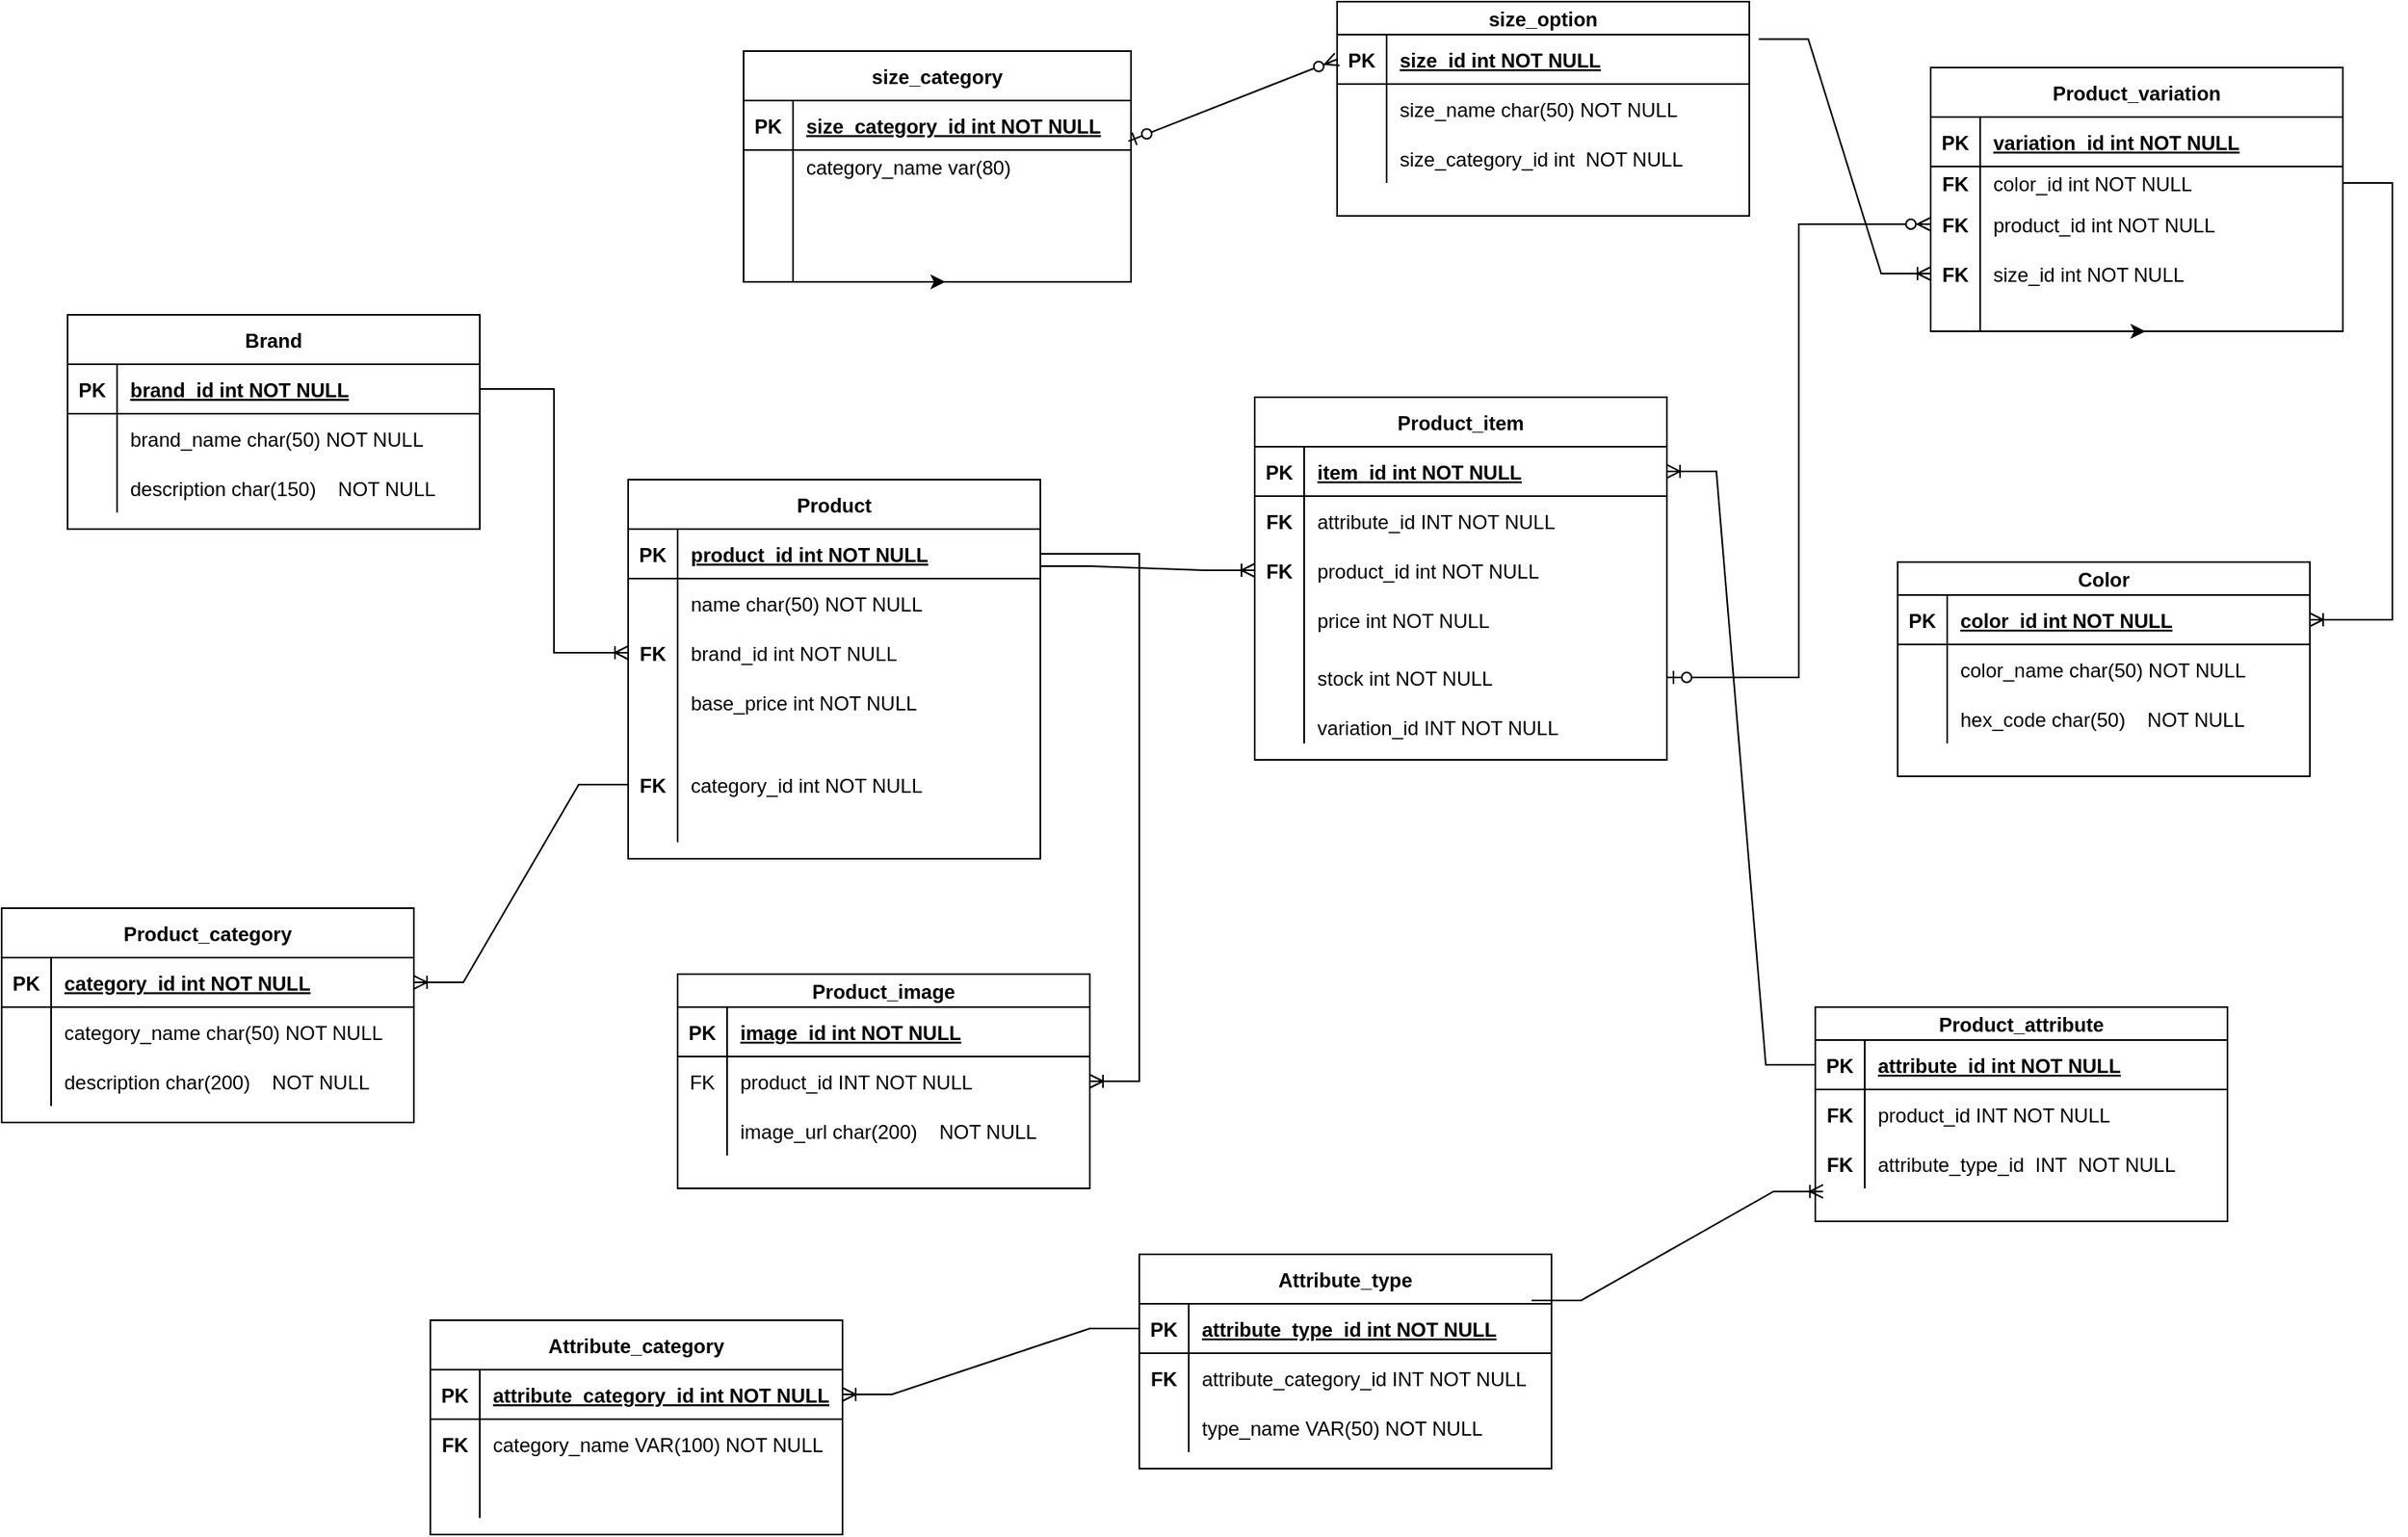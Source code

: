 <mxfile version="26.2.14">
  <diagram id="R2lEEEUBdFMjLlhIrx00" name="Page-1">
    <mxGraphModel dx="2034" dy="2046" grid="1" gridSize="10" guides="1" tooltips="1" connect="1" arrows="1" fold="1" page="1" pageScale="1" pageWidth="850" pageHeight="1100" math="0" shadow="0" extFonts="Permanent Marker^https://fonts.googleapis.com/css?family=Permanent+Marker">
      <root>
        <mxCell id="0" />
        <mxCell id="1" parent="0" />
        <mxCell id="C-vyLk0tnHw3VtMMgP7b-23" value="Brand" style="shape=table;startSize=30;container=1;collapsible=1;childLayout=tableLayout;fixedRows=1;rowLines=0;fontStyle=1;align=center;resizeLast=1;" parent="1" vertex="1">
          <mxGeometry x="240" y="-240" width="250" height="130" as="geometry" />
        </mxCell>
        <mxCell id="C-vyLk0tnHw3VtMMgP7b-24" value="" style="shape=partialRectangle;collapsible=0;dropTarget=0;pointerEvents=0;fillColor=none;points=[[0,0.5],[1,0.5]];portConstraint=eastwest;top=0;left=0;right=0;bottom=1;" parent="C-vyLk0tnHw3VtMMgP7b-23" vertex="1">
          <mxGeometry y="30" width="250" height="30" as="geometry" />
        </mxCell>
        <mxCell id="C-vyLk0tnHw3VtMMgP7b-25" value="PK" style="shape=partialRectangle;overflow=hidden;connectable=0;fillColor=none;top=0;left=0;bottom=0;right=0;fontStyle=1;" parent="C-vyLk0tnHw3VtMMgP7b-24" vertex="1">
          <mxGeometry width="30" height="30" as="geometry">
            <mxRectangle width="30" height="30" as="alternateBounds" />
          </mxGeometry>
        </mxCell>
        <mxCell id="C-vyLk0tnHw3VtMMgP7b-26" value="brand_id int NOT NULL " style="shape=partialRectangle;overflow=hidden;connectable=0;fillColor=none;top=0;left=0;bottom=0;right=0;align=left;spacingLeft=6;fontStyle=5;" parent="C-vyLk0tnHw3VtMMgP7b-24" vertex="1">
          <mxGeometry x="30" width="220" height="30" as="geometry">
            <mxRectangle width="220" height="30" as="alternateBounds" />
          </mxGeometry>
        </mxCell>
        <mxCell id="C-vyLk0tnHw3VtMMgP7b-27" value="" style="shape=partialRectangle;collapsible=0;dropTarget=0;pointerEvents=0;fillColor=none;points=[[0,0.5],[1,0.5]];portConstraint=eastwest;top=0;left=0;right=0;bottom=0;" parent="C-vyLk0tnHw3VtMMgP7b-23" vertex="1">
          <mxGeometry y="60" width="250" height="30" as="geometry" />
        </mxCell>
        <mxCell id="C-vyLk0tnHw3VtMMgP7b-28" value="" style="shape=partialRectangle;overflow=hidden;connectable=0;fillColor=none;top=0;left=0;bottom=0;right=0;" parent="C-vyLk0tnHw3VtMMgP7b-27" vertex="1">
          <mxGeometry width="30" height="30" as="geometry">
            <mxRectangle width="30" height="30" as="alternateBounds" />
          </mxGeometry>
        </mxCell>
        <mxCell id="C-vyLk0tnHw3VtMMgP7b-29" value="brand_name char(50) NOT NULL" style="shape=partialRectangle;overflow=hidden;connectable=0;fillColor=none;top=0;left=0;bottom=0;right=0;align=left;spacingLeft=6;" parent="C-vyLk0tnHw3VtMMgP7b-27" vertex="1">
          <mxGeometry x="30" width="220" height="30" as="geometry">
            <mxRectangle width="220" height="30" as="alternateBounds" />
          </mxGeometry>
        </mxCell>
        <mxCell id="0aQ4hwEnanKFPCgCxoeN-2" value="" style="shape=partialRectangle;collapsible=0;dropTarget=0;pointerEvents=0;fillColor=none;points=[[0,0.5],[1,0.5]];portConstraint=eastwest;top=0;left=0;right=0;bottom=0;" parent="C-vyLk0tnHw3VtMMgP7b-23" vertex="1">
          <mxGeometry y="90" width="250" height="30" as="geometry" />
        </mxCell>
        <mxCell id="0aQ4hwEnanKFPCgCxoeN-3" value="" style="shape=partialRectangle;overflow=hidden;connectable=0;fillColor=none;top=0;left=0;bottom=0;right=0;" parent="0aQ4hwEnanKFPCgCxoeN-2" vertex="1">
          <mxGeometry width="30" height="30" as="geometry">
            <mxRectangle width="30" height="30" as="alternateBounds" />
          </mxGeometry>
        </mxCell>
        <mxCell id="0aQ4hwEnanKFPCgCxoeN-4" value="description char(150)    NOT NULL" style="shape=partialRectangle;overflow=hidden;connectable=0;fillColor=none;top=0;left=0;bottom=0;right=0;align=left;spacingLeft=6;" parent="0aQ4hwEnanKFPCgCxoeN-2" vertex="1">
          <mxGeometry x="30" width="220" height="30" as="geometry">
            <mxRectangle width="220" height="30" as="alternateBounds" />
          </mxGeometry>
        </mxCell>
        <mxCell id="0aQ4hwEnanKFPCgCxoeN-5" value="Product_image" style="shape=table;startSize=20;container=1;collapsible=1;childLayout=tableLayout;fixedRows=1;rowLines=0;fontStyle=1;align=center;resizeLast=1;" parent="1" vertex="1">
          <mxGeometry x="610" y="160" width="250" height="130" as="geometry" />
        </mxCell>
        <mxCell id="0aQ4hwEnanKFPCgCxoeN-6" value="" style="shape=partialRectangle;collapsible=0;dropTarget=0;pointerEvents=0;fillColor=none;points=[[0,0.5],[1,0.5]];portConstraint=eastwest;top=0;left=0;right=0;bottom=1;" parent="0aQ4hwEnanKFPCgCxoeN-5" vertex="1">
          <mxGeometry y="20" width="250" height="30" as="geometry" />
        </mxCell>
        <mxCell id="0aQ4hwEnanKFPCgCxoeN-7" value="PK" style="shape=partialRectangle;overflow=hidden;connectable=0;fillColor=none;top=0;left=0;bottom=0;right=0;fontStyle=1;" parent="0aQ4hwEnanKFPCgCxoeN-6" vertex="1">
          <mxGeometry width="30" height="30" as="geometry">
            <mxRectangle width="30" height="30" as="alternateBounds" />
          </mxGeometry>
        </mxCell>
        <mxCell id="0aQ4hwEnanKFPCgCxoeN-8" value="image_id int NOT NULL " style="shape=partialRectangle;overflow=hidden;connectable=0;fillColor=none;top=0;left=0;bottom=0;right=0;align=left;spacingLeft=6;fontStyle=5;" parent="0aQ4hwEnanKFPCgCxoeN-6" vertex="1">
          <mxGeometry x="30" width="220" height="30" as="geometry">
            <mxRectangle width="220" height="30" as="alternateBounds" />
          </mxGeometry>
        </mxCell>
        <mxCell id="0aQ4hwEnanKFPCgCxoeN-9" value="" style="shape=partialRectangle;collapsible=0;dropTarget=0;pointerEvents=0;fillColor=none;points=[[0,0.5],[1,0.5]];portConstraint=eastwest;top=0;left=0;right=0;bottom=0;" parent="0aQ4hwEnanKFPCgCxoeN-5" vertex="1">
          <mxGeometry y="50" width="250" height="30" as="geometry" />
        </mxCell>
        <mxCell id="0aQ4hwEnanKFPCgCxoeN-10" value="FK" style="shape=partialRectangle;overflow=hidden;connectable=0;fillColor=none;top=0;left=0;bottom=0;right=0;" parent="0aQ4hwEnanKFPCgCxoeN-9" vertex="1">
          <mxGeometry width="30" height="30" as="geometry">
            <mxRectangle width="30" height="30" as="alternateBounds" />
          </mxGeometry>
        </mxCell>
        <mxCell id="0aQ4hwEnanKFPCgCxoeN-11" value="product_id INT NOT NULL" style="shape=partialRectangle;overflow=hidden;connectable=0;fillColor=none;top=0;left=0;bottom=0;right=0;align=left;spacingLeft=6;" parent="0aQ4hwEnanKFPCgCxoeN-9" vertex="1">
          <mxGeometry x="30" width="220" height="30" as="geometry">
            <mxRectangle width="220" height="30" as="alternateBounds" />
          </mxGeometry>
        </mxCell>
        <mxCell id="0aQ4hwEnanKFPCgCxoeN-12" value="" style="shape=partialRectangle;collapsible=0;dropTarget=0;pointerEvents=0;fillColor=none;points=[[0,0.5],[1,0.5]];portConstraint=eastwest;top=0;left=0;right=0;bottom=0;" parent="0aQ4hwEnanKFPCgCxoeN-5" vertex="1">
          <mxGeometry y="80" width="250" height="30" as="geometry" />
        </mxCell>
        <mxCell id="0aQ4hwEnanKFPCgCxoeN-13" value="" style="shape=partialRectangle;overflow=hidden;connectable=0;fillColor=none;top=0;left=0;bottom=0;right=0;" parent="0aQ4hwEnanKFPCgCxoeN-12" vertex="1">
          <mxGeometry width="30" height="30" as="geometry">
            <mxRectangle width="30" height="30" as="alternateBounds" />
          </mxGeometry>
        </mxCell>
        <mxCell id="0aQ4hwEnanKFPCgCxoeN-14" value="image_url char(200)    NOT NULL" style="shape=partialRectangle;overflow=hidden;connectable=0;fillColor=none;top=0;left=0;bottom=0;right=0;align=left;spacingLeft=6;" parent="0aQ4hwEnanKFPCgCxoeN-12" vertex="1">
          <mxGeometry x="30" width="220" height="30" as="geometry">
            <mxRectangle width="220" height="30" as="alternateBounds" />
          </mxGeometry>
        </mxCell>
        <mxCell id="0aQ4hwEnanKFPCgCxoeN-15" value="Color" style="shape=table;startSize=20;container=1;collapsible=1;childLayout=tableLayout;fixedRows=1;rowLines=0;fontStyle=1;align=center;resizeLast=1;" parent="1" vertex="1">
          <mxGeometry x="1350" y="-90" width="250" height="130" as="geometry" />
        </mxCell>
        <mxCell id="0aQ4hwEnanKFPCgCxoeN-16" value="" style="shape=partialRectangle;collapsible=0;dropTarget=0;pointerEvents=0;fillColor=none;points=[[0,0.5],[1,0.5]];portConstraint=eastwest;top=0;left=0;right=0;bottom=1;" parent="0aQ4hwEnanKFPCgCxoeN-15" vertex="1">
          <mxGeometry y="20" width="250" height="30" as="geometry" />
        </mxCell>
        <mxCell id="0aQ4hwEnanKFPCgCxoeN-17" value="PK" style="shape=partialRectangle;overflow=hidden;connectable=0;fillColor=none;top=0;left=0;bottom=0;right=0;fontStyle=1;" parent="0aQ4hwEnanKFPCgCxoeN-16" vertex="1">
          <mxGeometry width="30" height="30" as="geometry">
            <mxRectangle width="30" height="30" as="alternateBounds" />
          </mxGeometry>
        </mxCell>
        <mxCell id="0aQ4hwEnanKFPCgCxoeN-18" value="color_id int NOT NULL " style="shape=partialRectangle;overflow=hidden;connectable=0;fillColor=none;top=0;left=0;bottom=0;right=0;align=left;spacingLeft=6;fontStyle=5;" parent="0aQ4hwEnanKFPCgCxoeN-16" vertex="1">
          <mxGeometry x="30" width="220" height="30" as="geometry">
            <mxRectangle width="220" height="30" as="alternateBounds" />
          </mxGeometry>
        </mxCell>
        <mxCell id="0aQ4hwEnanKFPCgCxoeN-19" value="" style="shape=partialRectangle;collapsible=0;dropTarget=0;pointerEvents=0;fillColor=none;points=[[0,0.5],[1,0.5]];portConstraint=eastwest;top=0;left=0;right=0;bottom=0;" parent="0aQ4hwEnanKFPCgCxoeN-15" vertex="1">
          <mxGeometry y="50" width="250" height="30" as="geometry" />
        </mxCell>
        <mxCell id="0aQ4hwEnanKFPCgCxoeN-20" value="" style="shape=partialRectangle;overflow=hidden;connectable=0;fillColor=none;top=0;left=0;bottom=0;right=0;" parent="0aQ4hwEnanKFPCgCxoeN-19" vertex="1">
          <mxGeometry width="30" height="30" as="geometry">
            <mxRectangle width="30" height="30" as="alternateBounds" />
          </mxGeometry>
        </mxCell>
        <mxCell id="0aQ4hwEnanKFPCgCxoeN-21" value="color_name char(50) NOT NULL" style="shape=partialRectangle;overflow=hidden;connectable=0;fillColor=none;top=0;left=0;bottom=0;right=0;align=left;spacingLeft=6;" parent="0aQ4hwEnanKFPCgCxoeN-19" vertex="1">
          <mxGeometry x="30" width="220" height="30" as="geometry">
            <mxRectangle width="220" height="30" as="alternateBounds" />
          </mxGeometry>
        </mxCell>
        <mxCell id="0aQ4hwEnanKFPCgCxoeN-22" value="" style="shape=partialRectangle;collapsible=0;dropTarget=0;pointerEvents=0;fillColor=none;points=[[0,0.5],[1,0.5]];portConstraint=eastwest;top=0;left=0;right=0;bottom=0;" parent="0aQ4hwEnanKFPCgCxoeN-15" vertex="1">
          <mxGeometry y="80" width="250" height="30" as="geometry" />
        </mxCell>
        <mxCell id="0aQ4hwEnanKFPCgCxoeN-23" value="" style="shape=partialRectangle;overflow=hidden;connectable=0;fillColor=none;top=0;left=0;bottom=0;right=0;" parent="0aQ4hwEnanKFPCgCxoeN-22" vertex="1">
          <mxGeometry width="30" height="30" as="geometry">
            <mxRectangle width="30" height="30" as="alternateBounds" />
          </mxGeometry>
        </mxCell>
        <mxCell id="0aQ4hwEnanKFPCgCxoeN-24" value="hex_code char(50)    NOT NULL" style="shape=partialRectangle;overflow=hidden;connectable=0;fillColor=none;top=0;left=0;bottom=0;right=0;align=left;spacingLeft=6;" parent="0aQ4hwEnanKFPCgCxoeN-22" vertex="1">
          <mxGeometry x="30" width="220" height="30" as="geometry">
            <mxRectangle width="220" height="30" as="alternateBounds" />
          </mxGeometry>
        </mxCell>
        <mxCell id="0aQ4hwEnanKFPCgCxoeN-25" value="Product_category" style="shape=table;startSize=30;container=1;collapsible=1;childLayout=tableLayout;fixedRows=1;rowLines=0;fontStyle=1;align=center;resizeLast=1;" parent="1" vertex="1">
          <mxGeometry x="200" y="120" width="250" height="130" as="geometry" />
        </mxCell>
        <mxCell id="0aQ4hwEnanKFPCgCxoeN-26" value="" style="shape=partialRectangle;collapsible=0;dropTarget=0;pointerEvents=0;fillColor=none;points=[[0,0.5],[1,0.5]];portConstraint=eastwest;top=0;left=0;right=0;bottom=1;" parent="0aQ4hwEnanKFPCgCxoeN-25" vertex="1">
          <mxGeometry y="30" width="250" height="30" as="geometry" />
        </mxCell>
        <mxCell id="0aQ4hwEnanKFPCgCxoeN-27" value="PK" style="shape=partialRectangle;overflow=hidden;connectable=0;fillColor=none;top=0;left=0;bottom=0;right=0;fontStyle=1;" parent="0aQ4hwEnanKFPCgCxoeN-26" vertex="1">
          <mxGeometry width="30" height="30" as="geometry">
            <mxRectangle width="30" height="30" as="alternateBounds" />
          </mxGeometry>
        </mxCell>
        <mxCell id="0aQ4hwEnanKFPCgCxoeN-28" value="category_id int NOT NULL " style="shape=partialRectangle;overflow=hidden;connectable=0;fillColor=none;top=0;left=0;bottom=0;right=0;align=left;spacingLeft=6;fontStyle=5;" parent="0aQ4hwEnanKFPCgCxoeN-26" vertex="1">
          <mxGeometry x="30" width="220" height="30" as="geometry">
            <mxRectangle width="220" height="30" as="alternateBounds" />
          </mxGeometry>
        </mxCell>
        <mxCell id="0aQ4hwEnanKFPCgCxoeN-29" value="" style="shape=partialRectangle;collapsible=0;dropTarget=0;pointerEvents=0;fillColor=none;points=[[0,0.5],[1,0.5]];portConstraint=eastwest;top=0;left=0;right=0;bottom=0;" parent="0aQ4hwEnanKFPCgCxoeN-25" vertex="1">
          <mxGeometry y="60" width="250" height="30" as="geometry" />
        </mxCell>
        <mxCell id="0aQ4hwEnanKFPCgCxoeN-30" value="" style="shape=partialRectangle;overflow=hidden;connectable=0;fillColor=none;top=0;left=0;bottom=0;right=0;" parent="0aQ4hwEnanKFPCgCxoeN-29" vertex="1">
          <mxGeometry width="30" height="30" as="geometry">
            <mxRectangle width="30" height="30" as="alternateBounds" />
          </mxGeometry>
        </mxCell>
        <mxCell id="0aQ4hwEnanKFPCgCxoeN-31" value="category_name char(50) NOT NULL" style="shape=partialRectangle;overflow=hidden;connectable=0;fillColor=none;top=0;left=0;bottom=0;right=0;align=left;spacingLeft=6;" parent="0aQ4hwEnanKFPCgCxoeN-29" vertex="1">
          <mxGeometry x="30" width="220" height="30" as="geometry">
            <mxRectangle width="220" height="30" as="alternateBounds" />
          </mxGeometry>
        </mxCell>
        <mxCell id="0aQ4hwEnanKFPCgCxoeN-32" value="" style="shape=partialRectangle;collapsible=0;dropTarget=0;pointerEvents=0;fillColor=none;points=[[0,0.5],[1,0.5]];portConstraint=eastwest;top=0;left=0;right=0;bottom=0;" parent="0aQ4hwEnanKFPCgCxoeN-25" vertex="1">
          <mxGeometry y="90" width="250" height="30" as="geometry" />
        </mxCell>
        <mxCell id="0aQ4hwEnanKFPCgCxoeN-33" value="" style="shape=partialRectangle;overflow=hidden;connectable=0;fillColor=none;top=0;left=0;bottom=0;right=0;" parent="0aQ4hwEnanKFPCgCxoeN-32" vertex="1">
          <mxGeometry width="30" height="30" as="geometry">
            <mxRectangle width="30" height="30" as="alternateBounds" />
          </mxGeometry>
        </mxCell>
        <mxCell id="0aQ4hwEnanKFPCgCxoeN-34" value="description char(200)    NOT NULL" style="shape=partialRectangle;overflow=hidden;connectable=0;fillColor=none;top=0;left=0;bottom=0;right=0;align=left;spacingLeft=6;" parent="0aQ4hwEnanKFPCgCxoeN-32" vertex="1">
          <mxGeometry x="30" width="220" height="30" as="geometry">
            <mxRectangle width="220" height="30" as="alternateBounds" />
          </mxGeometry>
        </mxCell>
        <mxCell id="0aQ4hwEnanKFPCgCxoeN-35" value="Product" style="shape=table;startSize=30;container=1;collapsible=1;childLayout=tableLayout;fixedRows=1;rowLines=0;fontStyle=1;align=center;resizeLast=1;" parent="1" vertex="1">
          <mxGeometry x="580" y="-140" width="250" height="230" as="geometry" />
        </mxCell>
        <mxCell id="0aQ4hwEnanKFPCgCxoeN-36" value="" style="shape=partialRectangle;collapsible=0;dropTarget=0;pointerEvents=0;fillColor=none;points=[[0,0.5],[1,0.5]];portConstraint=eastwest;top=0;left=0;right=0;bottom=1;" parent="0aQ4hwEnanKFPCgCxoeN-35" vertex="1">
          <mxGeometry y="30" width="250" height="30" as="geometry" />
        </mxCell>
        <mxCell id="0aQ4hwEnanKFPCgCxoeN-37" value="PK" style="shape=partialRectangle;overflow=hidden;connectable=0;fillColor=none;top=0;left=0;bottom=0;right=0;fontStyle=1;" parent="0aQ4hwEnanKFPCgCxoeN-36" vertex="1">
          <mxGeometry width="30" height="30" as="geometry">
            <mxRectangle width="30" height="30" as="alternateBounds" />
          </mxGeometry>
        </mxCell>
        <mxCell id="0aQ4hwEnanKFPCgCxoeN-38" value="product_id int NOT NULL" style="shape=partialRectangle;overflow=hidden;connectable=0;fillColor=none;top=0;left=0;bottom=0;right=0;align=left;spacingLeft=6;fontStyle=5;" parent="0aQ4hwEnanKFPCgCxoeN-36" vertex="1">
          <mxGeometry x="30" width="220" height="30" as="geometry">
            <mxRectangle width="220" height="30" as="alternateBounds" />
          </mxGeometry>
        </mxCell>
        <mxCell id="0aQ4hwEnanKFPCgCxoeN-39" value="" style="shape=partialRectangle;collapsible=0;dropTarget=0;pointerEvents=0;fillColor=none;points=[[0,0.5],[1,0.5]];portConstraint=eastwest;top=0;left=0;right=0;bottom=0;" parent="0aQ4hwEnanKFPCgCxoeN-35" vertex="1">
          <mxGeometry y="60" width="250" height="30" as="geometry" />
        </mxCell>
        <mxCell id="0aQ4hwEnanKFPCgCxoeN-40" value="" style="shape=partialRectangle;overflow=hidden;connectable=0;fillColor=none;top=0;left=0;bottom=0;right=0;" parent="0aQ4hwEnanKFPCgCxoeN-39" vertex="1">
          <mxGeometry width="30" height="30" as="geometry">
            <mxRectangle width="30" height="30" as="alternateBounds" />
          </mxGeometry>
        </mxCell>
        <mxCell id="0aQ4hwEnanKFPCgCxoeN-41" value="name char(50) NOT NULL" style="shape=partialRectangle;overflow=hidden;connectable=0;fillColor=none;top=0;left=0;bottom=0;right=0;align=left;spacingLeft=6;" parent="0aQ4hwEnanKFPCgCxoeN-39" vertex="1">
          <mxGeometry x="30" width="220" height="30" as="geometry">
            <mxRectangle width="220" height="30" as="alternateBounds" />
          </mxGeometry>
        </mxCell>
        <mxCell id="0aQ4hwEnanKFPCgCxoeN-42" value="" style="shape=partialRectangle;collapsible=0;dropTarget=0;pointerEvents=0;fillColor=none;points=[[0,0.5],[1,0.5]];portConstraint=eastwest;top=0;left=0;right=0;bottom=0;" parent="0aQ4hwEnanKFPCgCxoeN-35" vertex="1">
          <mxGeometry y="90" width="250" height="30" as="geometry" />
        </mxCell>
        <mxCell id="0aQ4hwEnanKFPCgCxoeN-43" value="FK" style="shape=partialRectangle;overflow=hidden;connectable=0;fillColor=none;top=0;left=0;bottom=0;right=0;fontStyle=1" parent="0aQ4hwEnanKFPCgCxoeN-42" vertex="1">
          <mxGeometry width="30" height="30" as="geometry">
            <mxRectangle width="30" height="30" as="alternateBounds" />
          </mxGeometry>
        </mxCell>
        <mxCell id="0aQ4hwEnanKFPCgCxoeN-44" value="brand_id int NOT NULL" style="shape=partialRectangle;overflow=hidden;connectable=0;fillColor=none;top=0;left=0;bottom=0;right=0;align=left;spacingLeft=6;" parent="0aQ4hwEnanKFPCgCxoeN-42" vertex="1">
          <mxGeometry x="30" width="220" height="30" as="geometry">
            <mxRectangle width="220" height="30" as="alternateBounds" />
          </mxGeometry>
        </mxCell>
        <mxCell id="0aQ4hwEnanKFPCgCxoeN-46" value="" style="shape=partialRectangle;collapsible=0;dropTarget=0;pointerEvents=0;fillColor=none;points=[[0,0.5],[1,0.5]];portConstraint=eastwest;top=0;left=0;right=0;bottom=0;" parent="0aQ4hwEnanKFPCgCxoeN-35" vertex="1">
          <mxGeometry y="120" width="250" height="30" as="geometry" />
        </mxCell>
        <mxCell id="0aQ4hwEnanKFPCgCxoeN-47" value="" style="shape=partialRectangle;overflow=hidden;connectable=0;fillColor=none;top=0;left=0;bottom=0;right=0;fontStyle=1" parent="0aQ4hwEnanKFPCgCxoeN-46" vertex="1">
          <mxGeometry width="30" height="30" as="geometry">
            <mxRectangle width="30" height="30" as="alternateBounds" />
          </mxGeometry>
        </mxCell>
        <mxCell id="0aQ4hwEnanKFPCgCxoeN-48" value="base_price int NOT NULL" style="shape=partialRectangle;overflow=hidden;connectable=0;fillColor=none;top=0;left=0;bottom=0;right=0;align=left;spacingLeft=6;" parent="0aQ4hwEnanKFPCgCxoeN-46" vertex="1">
          <mxGeometry x="30" width="220" height="30" as="geometry">
            <mxRectangle width="220" height="30" as="alternateBounds" />
          </mxGeometry>
        </mxCell>
        <mxCell id="0aQ4hwEnanKFPCgCxoeN-49" value="" style="shape=partialRectangle;collapsible=0;dropTarget=0;pointerEvents=0;fillColor=none;points=[[0,0.5],[1,0.5]];portConstraint=eastwest;top=0;left=0;right=0;bottom=0;" parent="0aQ4hwEnanKFPCgCxoeN-35" vertex="1">
          <mxGeometry y="150" width="250" height="70" as="geometry" />
        </mxCell>
        <mxCell id="0aQ4hwEnanKFPCgCxoeN-50" value="FK" style="shape=partialRectangle;overflow=hidden;connectable=0;fillColor=none;top=0;left=0;bottom=0;right=0;fontStyle=1" parent="0aQ4hwEnanKFPCgCxoeN-49" vertex="1">
          <mxGeometry width="30" height="70" as="geometry">
            <mxRectangle width="30" height="70" as="alternateBounds" />
          </mxGeometry>
        </mxCell>
        <mxCell id="0aQ4hwEnanKFPCgCxoeN-51" value="category_id int NOT NULL" style="shape=partialRectangle;overflow=hidden;connectable=0;fillColor=none;top=0;left=0;bottom=0;right=0;align=left;spacingLeft=6;" parent="0aQ4hwEnanKFPCgCxoeN-49" vertex="1">
          <mxGeometry x="30" width="220" height="70" as="geometry">
            <mxRectangle width="220" height="70" as="alternateBounds" />
          </mxGeometry>
        </mxCell>
        <mxCell id="0aQ4hwEnanKFPCgCxoeN-69" value="Product_item" style="shape=table;startSize=30;container=1;collapsible=1;childLayout=tableLayout;fixedRows=1;rowLines=0;fontStyle=1;align=center;resizeLast=1;" parent="1" vertex="1">
          <mxGeometry x="960" y="-190" width="250" height="220" as="geometry" />
        </mxCell>
        <mxCell id="0aQ4hwEnanKFPCgCxoeN-70" value="" style="shape=partialRectangle;collapsible=0;dropTarget=0;pointerEvents=0;fillColor=none;points=[[0,0.5],[1,0.5]];portConstraint=eastwest;top=0;left=0;right=0;bottom=1;" parent="0aQ4hwEnanKFPCgCxoeN-69" vertex="1">
          <mxGeometry y="30" width="250" height="30" as="geometry" />
        </mxCell>
        <mxCell id="0aQ4hwEnanKFPCgCxoeN-71" value="PK" style="shape=partialRectangle;overflow=hidden;connectable=0;fillColor=none;top=0;left=0;bottom=0;right=0;fontStyle=1;" parent="0aQ4hwEnanKFPCgCxoeN-70" vertex="1">
          <mxGeometry width="30" height="30" as="geometry">
            <mxRectangle width="30" height="30" as="alternateBounds" />
          </mxGeometry>
        </mxCell>
        <mxCell id="0aQ4hwEnanKFPCgCxoeN-72" value="item_id int NOT NULL" style="shape=partialRectangle;overflow=hidden;connectable=0;fillColor=none;top=0;left=0;bottom=0;right=0;align=left;spacingLeft=6;fontStyle=5;" parent="0aQ4hwEnanKFPCgCxoeN-70" vertex="1">
          <mxGeometry x="30" width="220" height="30" as="geometry">
            <mxRectangle width="220" height="30" as="alternateBounds" />
          </mxGeometry>
        </mxCell>
        <mxCell id="0aQ4hwEnanKFPCgCxoeN-73" value="" style="shape=partialRectangle;collapsible=0;dropTarget=0;pointerEvents=0;fillColor=none;points=[[0,0.5],[1,0.5]];portConstraint=eastwest;top=0;left=0;right=0;bottom=0;" parent="0aQ4hwEnanKFPCgCxoeN-69" vertex="1">
          <mxGeometry y="60" width="250" height="30" as="geometry" />
        </mxCell>
        <mxCell id="0aQ4hwEnanKFPCgCxoeN-74" value="FK" style="shape=partialRectangle;overflow=hidden;connectable=0;fillColor=none;top=0;left=0;bottom=0;right=0;fontStyle=1" parent="0aQ4hwEnanKFPCgCxoeN-73" vertex="1">
          <mxGeometry width="30" height="30" as="geometry">
            <mxRectangle width="30" height="30" as="alternateBounds" />
          </mxGeometry>
        </mxCell>
        <mxCell id="0aQ4hwEnanKFPCgCxoeN-75" value="attribute_id INT NOT NULL" style="shape=partialRectangle;overflow=hidden;connectable=0;fillColor=none;top=0;left=0;bottom=0;right=0;align=left;spacingLeft=6;" parent="0aQ4hwEnanKFPCgCxoeN-73" vertex="1">
          <mxGeometry x="30" width="220" height="30" as="geometry">
            <mxRectangle width="220" height="30" as="alternateBounds" />
          </mxGeometry>
        </mxCell>
        <mxCell id="0aQ4hwEnanKFPCgCxoeN-76" value="" style="shape=partialRectangle;collapsible=0;dropTarget=0;pointerEvents=0;fillColor=none;points=[[0,0.5],[1,0.5]];portConstraint=eastwest;top=0;left=0;right=0;bottom=0;" parent="0aQ4hwEnanKFPCgCxoeN-69" vertex="1">
          <mxGeometry y="90" width="250" height="30" as="geometry" />
        </mxCell>
        <mxCell id="0aQ4hwEnanKFPCgCxoeN-77" value="FK" style="shape=partialRectangle;overflow=hidden;connectable=0;fillColor=none;top=0;left=0;bottom=0;right=0;fontStyle=1" parent="0aQ4hwEnanKFPCgCxoeN-76" vertex="1">
          <mxGeometry width="30" height="30" as="geometry">
            <mxRectangle width="30" height="30" as="alternateBounds" />
          </mxGeometry>
        </mxCell>
        <mxCell id="0aQ4hwEnanKFPCgCxoeN-78" value="product_id int NOT NULL" style="shape=partialRectangle;overflow=hidden;connectable=0;fillColor=none;top=0;left=0;bottom=0;right=0;align=left;spacingLeft=6;" parent="0aQ4hwEnanKFPCgCxoeN-76" vertex="1">
          <mxGeometry x="30" width="220" height="30" as="geometry">
            <mxRectangle width="220" height="30" as="alternateBounds" />
          </mxGeometry>
        </mxCell>
        <mxCell id="0aQ4hwEnanKFPCgCxoeN-79" value="" style="shape=partialRectangle;collapsible=0;dropTarget=0;pointerEvents=0;fillColor=none;points=[[0,0.5],[1,0.5]];portConstraint=eastwest;top=0;left=0;right=0;bottom=0;" parent="0aQ4hwEnanKFPCgCxoeN-69" vertex="1">
          <mxGeometry y="120" width="250" height="30" as="geometry" />
        </mxCell>
        <mxCell id="0aQ4hwEnanKFPCgCxoeN-80" value="" style="shape=partialRectangle;overflow=hidden;connectable=0;fillColor=none;top=0;left=0;bottom=0;right=0;fontStyle=1" parent="0aQ4hwEnanKFPCgCxoeN-79" vertex="1">
          <mxGeometry width="30" height="30" as="geometry">
            <mxRectangle width="30" height="30" as="alternateBounds" />
          </mxGeometry>
        </mxCell>
        <mxCell id="0aQ4hwEnanKFPCgCxoeN-81" value="price int NOT NULL" style="shape=partialRectangle;overflow=hidden;connectable=0;fillColor=none;top=0;left=0;bottom=0;right=0;align=left;spacingLeft=6;" parent="0aQ4hwEnanKFPCgCxoeN-79" vertex="1">
          <mxGeometry x="30" width="220" height="30" as="geometry">
            <mxRectangle width="220" height="30" as="alternateBounds" />
          </mxGeometry>
        </mxCell>
        <mxCell id="0aQ4hwEnanKFPCgCxoeN-82" value="" style="shape=partialRectangle;collapsible=0;dropTarget=0;pointerEvents=0;fillColor=none;points=[[0,0.5],[1,0.5]];portConstraint=eastwest;top=0;left=0;right=0;bottom=0;" parent="0aQ4hwEnanKFPCgCxoeN-69" vertex="1">
          <mxGeometry y="150" width="250" height="40" as="geometry" />
        </mxCell>
        <mxCell id="0aQ4hwEnanKFPCgCxoeN-83" value="" style="shape=partialRectangle;overflow=hidden;connectable=0;fillColor=none;top=0;left=0;bottom=0;right=0;fontStyle=1" parent="0aQ4hwEnanKFPCgCxoeN-82" vertex="1">
          <mxGeometry width="30" height="40" as="geometry">
            <mxRectangle width="30" height="40" as="alternateBounds" />
          </mxGeometry>
        </mxCell>
        <mxCell id="0aQ4hwEnanKFPCgCxoeN-84" value="stock int NOT NULL" style="shape=partialRectangle;overflow=hidden;connectable=0;fillColor=none;top=0;left=0;bottom=0;right=0;align=left;spacingLeft=6;" parent="0aQ4hwEnanKFPCgCxoeN-82" vertex="1">
          <mxGeometry x="30" width="220" height="40" as="geometry">
            <mxRectangle width="220" height="40" as="alternateBounds" />
          </mxGeometry>
        </mxCell>
        <mxCell id="rqr-O-mAopkr5NTTAA1P-4" value="" style="shape=partialRectangle;collapsible=0;dropTarget=0;pointerEvents=0;fillColor=none;points=[[0,0.5],[1,0.5]];portConstraint=eastwest;top=0;left=0;right=0;bottom=0;" vertex="1" parent="0aQ4hwEnanKFPCgCxoeN-69">
          <mxGeometry y="190" width="250" height="20" as="geometry" />
        </mxCell>
        <mxCell id="rqr-O-mAopkr5NTTAA1P-5" value="" style="shape=partialRectangle;overflow=hidden;connectable=0;fillColor=none;top=0;left=0;bottom=0;right=0;fontStyle=1" vertex="1" parent="rqr-O-mAopkr5NTTAA1P-4">
          <mxGeometry width="30" height="20" as="geometry">
            <mxRectangle width="30" height="20" as="alternateBounds" />
          </mxGeometry>
        </mxCell>
        <mxCell id="rqr-O-mAopkr5NTTAA1P-6" value="variation_id INT NOT NULL" style="shape=partialRectangle;overflow=hidden;connectable=0;fillColor=none;top=0;left=0;bottom=0;right=0;align=left;spacingLeft=6;" vertex="1" parent="rqr-O-mAopkr5NTTAA1P-4">
          <mxGeometry x="30" width="220" height="20" as="geometry">
            <mxRectangle width="220" height="20" as="alternateBounds" />
          </mxGeometry>
        </mxCell>
        <mxCell id="0aQ4hwEnanKFPCgCxoeN-85" value="Product_variation" style="shape=table;startSize=30;container=1;collapsible=1;childLayout=tableLayout;fixedRows=1;rowLines=0;fontStyle=1;align=center;resizeLast=1;" parent="1" vertex="1">
          <mxGeometry x="1370" y="-390" width="250" height="160" as="geometry" />
        </mxCell>
        <mxCell id="0aQ4hwEnanKFPCgCxoeN-86" value="" style="shape=partialRectangle;collapsible=0;dropTarget=0;pointerEvents=0;fillColor=none;points=[[0,0.5],[1,0.5]];portConstraint=eastwest;top=0;left=0;right=0;bottom=1;" parent="0aQ4hwEnanKFPCgCxoeN-85" vertex="1">
          <mxGeometry y="30" width="250" height="30" as="geometry" />
        </mxCell>
        <mxCell id="0aQ4hwEnanKFPCgCxoeN-87" value="PK" style="shape=partialRectangle;overflow=hidden;connectable=0;fillColor=none;top=0;left=0;bottom=0;right=0;fontStyle=1;" parent="0aQ4hwEnanKFPCgCxoeN-86" vertex="1">
          <mxGeometry width="30" height="30" as="geometry">
            <mxRectangle width="30" height="30" as="alternateBounds" />
          </mxGeometry>
        </mxCell>
        <mxCell id="0aQ4hwEnanKFPCgCxoeN-88" value="variation_id int NOT NULL" style="shape=partialRectangle;overflow=hidden;connectable=0;fillColor=none;top=0;left=0;bottom=0;right=0;align=left;spacingLeft=6;fontStyle=5;" parent="0aQ4hwEnanKFPCgCxoeN-86" vertex="1">
          <mxGeometry x="30" width="220" height="30" as="geometry">
            <mxRectangle width="220" height="30" as="alternateBounds" />
          </mxGeometry>
        </mxCell>
        <mxCell id="0aQ4hwEnanKFPCgCxoeN-89" value="" style="shape=partialRectangle;collapsible=0;dropTarget=0;pointerEvents=0;fillColor=none;points=[[0,0.5],[1,0.5]];portConstraint=eastwest;top=0;left=0;right=0;bottom=0;" parent="0aQ4hwEnanKFPCgCxoeN-85" vertex="1">
          <mxGeometry y="60" width="250" height="20" as="geometry" />
        </mxCell>
        <mxCell id="0aQ4hwEnanKFPCgCxoeN-90" value="FK" style="shape=partialRectangle;overflow=hidden;connectable=0;fillColor=none;top=0;left=0;bottom=0;right=0;fontStyle=1" parent="0aQ4hwEnanKFPCgCxoeN-89" vertex="1">
          <mxGeometry width="30" height="20" as="geometry">
            <mxRectangle width="30" height="20" as="alternateBounds" />
          </mxGeometry>
        </mxCell>
        <mxCell id="0aQ4hwEnanKFPCgCxoeN-91" value="color_id int NOT NULL" style="shape=partialRectangle;overflow=hidden;connectable=0;fillColor=none;top=0;left=0;bottom=0;right=0;align=left;spacingLeft=6;" parent="0aQ4hwEnanKFPCgCxoeN-89" vertex="1">
          <mxGeometry x="30" width="220" height="20" as="geometry">
            <mxRectangle width="220" height="20" as="alternateBounds" />
          </mxGeometry>
        </mxCell>
        <mxCell id="0aQ4hwEnanKFPCgCxoeN-92" value="" style="shape=partialRectangle;collapsible=0;dropTarget=0;pointerEvents=0;fillColor=none;points=[[0,0.5],[1,0.5]];portConstraint=eastwest;top=0;left=0;right=0;bottom=0;" parent="0aQ4hwEnanKFPCgCxoeN-85" vertex="1">
          <mxGeometry y="80" width="250" height="30" as="geometry" />
        </mxCell>
        <mxCell id="0aQ4hwEnanKFPCgCxoeN-93" value="FK" style="shape=partialRectangle;overflow=hidden;connectable=0;fillColor=none;top=0;left=0;bottom=0;right=0;fontStyle=1" parent="0aQ4hwEnanKFPCgCxoeN-92" vertex="1">
          <mxGeometry width="30" height="30" as="geometry">
            <mxRectangle width="30" height="30" as="alternateBounds" />
          </mxGeometry>
        </mxCell>
        <mxCell id="0aQ4hwEnanKFPCgCxoeN-94" value="product_id int NOT NULL" style="shape=partialRectangle;overflow=hidden;connectable=0;fillColor=none;top=0;left=0;bottom=0;right=0;align=left;spacingLeft=6;" parent="0aQ4hwEnanKFPCgCxoeN-92" vertex="1">
          <mxGeometry x="30" width="220" height="30" as="geometry">
            <mxRectangle width="220" height="30" as="alternateBounds" />
          </mxGeometry>
        </mxCell>
        <mxCell id="0aQ4hwEnanKFPCgCxoeN-95" value="" style="shape=partialRectangle;collapsible=0;dropTarget=0;pointerEvents=0;fillColor=none;points=[[0,0.5],[1,0.5]];portConstraint=eastwest;top=0;left=0;right=0;bottom=0;" parent="0aQ4hwEnanKFPCgCxoeN-85" vertex="1">
          <mxGeometry y="110" width="250" height="30" as="geometry" />
        </mxCell>
        <mxCell id="0aQ4hwEnanKFPCgCxoeN-96" value="FK" style="shape=partialRectangle;overflow=hidden;connectable=0;fillColor=none;top=0;left=0;bottom=0;right=0;fontStyle=1" parent="0aQ4hwEnanKFPCgCxoeN-95" vertex="1">
          <mxGeometry width="30" height="30" as="geometry">
            <mxRectangle width="30" height="30" as="alternateBounds" />
          </mxGeometry>
        </mxCell>
        <mxCell id="0aQ4hwEnanKFPCgCxoeN-97" value="size_id int NOT NULL" style="shape=partialRectangle;overflow=hidden;connectable=0;fillColor=none;top=0;left=0;bottom=0;right=0;align=left;spacingLeft=6;" parent="0aQ4hwEnanKFPCgCxoeN-95" vertex="1">
          <mxGeometry x="30" width="220" height="30" as="geometry">
            <mxRectangle width="220" height="30" as="alternateBounds" />
          </mxGeometry>
        </mxCell>
        <mxCell id="0aQ4hwEnanKFPCgCxoeN-98" value="" style="shape=partialRectangle;collapsible=0;dropTarget=0;pointerEvents=0;fillColor=none;points=[[0,0.5],[1,0.5]];portConstraint=eastwest;top=0;left=0;right=0;bottom=0;" parent="0aQ4hwEnanKFPCgCxoeN-85" vertex="1">
          <mxGeometry y="140" width="250" height="20" as="geometry" />
        </mxCell>
        <mxCell id="0aQ4hwEnanKFPCgCxoeN-99" value="" style="shape=partialRectangle;overflow=hidden;connectable=0;fillColor=none;top=0;left=0;bottom=0;right=0;fontStyle=1" parent="0aQ4hwEnanKFPCgCxoeN-98" vertex="1">
          <mxGeometry width="30" height="20" as="geometry">
            <mxRectangle width="30" height="20" as="alternateBounds" />
          </mxGeometry>
        </mxCell>
        <mxCell id="0aQ4hwEnanKFPCgCxoeN-100" value="" style="shape=partialRectangle;overflow=hidden;connectable=0;fillColor=none;top=0;left=0;bottom=0;right=0;align=left;spacingLeft=6;" parent="0aQ4hwEnanKFPCgCxoeN-98" vertex="1">
          <mxGeometry x="30" width="220" height="20" as="geometry">
            <mxRectangle width="220" height="20" as="alternateBounds" />
          </mxGeometry>
        </mxCell>
        <mxCell id="0aQ4hwEnanKFPCgCxoeN-101" style="edgeStyle=orthogonalEdgeStyle;rounded=0;orthogonalLoop=1;jettySize=auto;html=1;exitX=0.5;exitY=1;exitDx=0;exitDy=0;entryX=0.521;entryY=1.007;entryDx=0;entryDy=0;entryPerimeter=0;" parent="0aQ4hwEnanKFPCgCxoeN-85" source="0aQ4hwEnanKFPCgCxoeN-85" target="0aQ4hwEnanKFPCgCxoeN-98" edge="1">
          <mxGeometry relative="1" as="geometry" />
        </mxCell>
        <mxCell id="0aQ4hwEnanKFPCgCxoeN-102" value="size_category" style="shape=table;startSize=30;container=1;collapsible=1;childLayout=tableLayout;fixedRows=1;rowLines=0;fontStyle=1;align=center;resizeLast=1;" parent="1" vertex="1">
          <mxGeometry x="650" y="-400" width="235" height="140" as="geometry" />
        </mxCell>
        <mxCell id="0aQ4hwEnanKFPCgCxoeN-103" value="" style="shape=partialRectangle;collapsible=0;dropTarget=0;pointerEvents=0;fillColor=none;points=[[0,0.5],[1,0.5]];portConstraint=eastwest;top=0;left=0;right=0;bottom=1;" parent="0aQ4hwEnanKFPCgCxoeN-102" vertex="1">
          <mxGeometry y="30" width="235" height="30" as="geometry" />
        </mxCell>
        <mxCell id="0aQ4hwEnanKFPCgCxoeN-104" value="PK" style="shape=partialRectangle;overflow=hidden;connectable=0;fillColor=none;top=0;left=0;bottom=0;right=0;fontStyle=1;" parent="0aQ4hwEnanKFPCgCxoeN-103" vertex="1">
          <mxGeometry width="30" height="30" as="geometry">
            <mxRectangle width="30" height="30" as="alternateBounds" />
          </mxGeometry>
        </mxCell>
        <mxCell id="0aQ4hwEnanKFPCgCxoeN-105" value="size_category_id int NOT NULL" style="shape=partialRectangle;overflow=hidden;connectable=0;fillColor=none;top=0;left=0;bottom=0;right=0;align=left;spacingLeft=6;fontStyle=5;" parent="0aQ4hwEnanKFPCgCxoeN-103" vertex="1">
          <mxGeometry x="30" width="205" height="30" as="geometry">
            <mxRectangle width="205" height="30" as="alternateBounds" />
          </mxGeometry>
        </mxCell>
        <mxCell id="0aQ4hwEnanKFPCgCxoeN-106" value="" style="shape=partialRectangle;collapsible=0;dropTarget=0;pointerEvents=0;fillColor=none;points=[[0,0.5],[1,0.5]];portConstraint=eastwest;top=0;left=0;right=0;bottom=0;" parent="0aQ4hwEnanKFPCgCxoeN-102" vertex="1">
          <mxGeometry y="60" width="235" height="20" as="geometry" />
        </mxCell>
        <mxCell id="0aQ4hwEnanKFPCgCxoeN-107" value="" style="shape=partialRectangle;overflow=hidden;connectable=0;fillColor=none;top=0;left=0;bottom=0;right=0;fontStyle=1" parent="0aQ4hwEnanKFPCgCxoeN-106" vertex="1">
          <mxGeometry width="30" height="20" as="geometry">
            <mxRectangle width="30" height="20" as="alternateBounds" />
          </mxGeometry>
        </mxCell>
        <mxCell id="0aQ4hwEnanKFPCgCxoeN-108" value="category_name var(80)" style="shape=partialRectangle;overflow=hidden;connectable=0;fillColor=none;top=0;left=0;bottom=0;right=0;align=left;spacingLeft=6;" parent="0aQ4hwEnanKFPCgCxoeN-106" vertex="1">
          <mxGeometry x="30" width="205" height="20" as="geometry">
            <mxRectangle width="205" height="20" as="alternateBounds" />
          </mxGeometry>
        </mxCell>
        <mxCell id="0aQ4hwEnanKFPCgCxoeN-109" value="" style="shape=partialRectangle;collapsible=0;dropTarget=0;pointerEvents=0;fillColor=none;points=[[0,0.5],[1,0.5]];portConstraint=eastwest;top=0;left=0;right=0;bottom=0;" parent="0aQ4hwEnanKFPCgCxoeN-102" vertex="1">
          <mxGeometry y="80" width="235" height="20" as="geometry" />
        </mxCell>
        <mxCell id="0aQ4hwEnanKFPCgCxoeN-110" value="" style="shape=partialRectangle;overflow=hidden;connectable=0;fillColor=none;top=0;left=0;bottom=0;right=0;fontStyle=1" parent="0aQ4hwEnanKFPCgCxoeN-109" vertex="1">
          <mxGeometry width="30" height="20" as="geometry">
            <mxRectangle width="30" height="20" as="alternateBounds" />
          </mxGeometry>
        </mxCell>
        <mxCell id="0aQ4hwEnanKFPCgCxoeN-111" value="" style="shape=partialRectangle;overflow=hidden;connectable=0;fillColor=none;top=0;left=0;bottom=0;right=0;align=left;spacingLeft=6;" parent="0aQ4hwEnanKFPCgCxoeN-109" vertex="1">
          <mxGeometry x="30" width="205" height="20" as="geometry">
            <mxRectangle width="205" height="20" as="alternateBounds" />
          </mxGeometry>
        </mxCell>
        <mxCell id="0aQ4hwEnanKFPCgCxoeN-112" value="" style="shape=partialRectangle;collapsible=0;dropTarget=0;pointerEvents=0;fillColor=none;points=[[0,0.5],[1,0.5]];portConstraint=eastwest;top=0;left=0;right=0;bottom=0;" parent="0aQ4hwEnanKFPCgCxoeN-102" vertex="1">
          <mxGeometry y="100" width="235" height="20" as="geometry" />
        </mxCell>
        <mxCell id="0aQ4hwEnanKFPCgCxoeN-113" value="" style="shape=partialRectangle;overflow=hidden;connectable=0;fillColor=none;top=0;left=0;bottom=0;right=0;fontStyle=1" parent="0aQ4hwEnanKFPCgCxoeN-112" vertex="1">
          <mxGeometry width="30" height="20" as="geometry">
            <mxRectangle width="30" height="20" as="alternateBounds" />
          </mxGeometry>
        </mxCell>
        <mxCell id="0aQ4hwEnanKFPCgCxoeN-114" value="" style="shape=partialRectangle;overflow=hidden;connectable=0;fillColor=none;top=0;left=0;bottom=0;right=0;align=left;spacingLeft=6;" parent="0aQ4hwEnanKFPCgCxoeN-112" vertex="1">
          <mxGeometry x="30" width="205" height="20" as="geometry">
            <mxRectangle width="205" height="20" as="alternateBounds" />
          </mxGeometry>
        </mxCell>
        <mxCell id="0aQ4hwEnanKFPCgCxoeN-115" value="" style="shape=partialRectangle;collapsible=0;dropTarget=0;pointerEvents=0;fillColor=none;points=[[0,0.5],[1,0.5]];portConstraint=eastwest;top=0;left=0;right=0;bottom=0;" parent="0aQ4hwEnanKFPCgCxoeN-102" vertex="1">
          <mxGeometry y="120" width="235" height="20" as="geometry" />
        </mxCell>
        <mxCell id="0aQ4hwEnanKFPCgCxoeN-116" value="" style="shape=partialRectangle;overflow=hidden;connectable=0;fillColor=none;top=0;left=0;bottom=0;right=0;fontStyle=1" parent="0aQ4hwEnanKFPCgCxoeN-115" vertex="1">
          <mxGeometry width="30" height="20" as="geometry">
            <mxRectangle width="30" height="20" as="alternateBounds" />
          </mxGeometry>
        </mxCell>
        <mxCell id="0aQ4hwEnanKFPCgCxoeN-117" value="" style="shape=partialRectangle;overflow=hidden;connectable=0;fillColor=none;top=0;left=0;bottom=0;right=0;align=left;spacingLeft=6;" parent="0aQ4hwEnanKFPCgCxoeN-115" vertex="1">
          <mxGeometry x="30" width="205" height="20" as="geometry">
            <mxRectangle width="205" height="20" as="alternateBounds" />
          </mxGeometry>
        </mxCell>
        <mxCell id="0aQ4hwEnanKFPCgCxoeN-118" style="edgeStyle=orthogonalEdgeStyle;rounded=0;orthogonalLoop=1;jettySize=auto;html=1;exitX=0.5;exitY=1;exitDx=0;exitDy=0;entryX=0.521;entryY=1.007;entryDx=0;entryDy=0;entryPerimeter=0;" parent="0aQ4hwEnanKFPCgCxoeN-102" source="0aQ4hwEnanKFPCgCxoeN-102" target="0aQ4hwEnanKFPCgCxoeN-115" edge="1">
          <mxGeometry relative="1" as="geometry" />
        </mxCell>
        <mxCell id="0aQ4hwEnanKFPCgCxoeN-120" value="size_option" style="shape=table;startSize=20;container=1;collapsible=1;childLayout=tableLayout;fixedRows=1;rowLines=0;fontStyle=1;align=center;resizeLast=1;" parent="1" vertex="1">
          <mxGeometry x="1010" y="-430" width="250" height="130" as="geometry" />
        </mxCell>
        <mxCell id="0aQ4hwEnanKFPCgCxoeN-121" value="" style="shape=partialRectangle;collapsible=0;dropTarget=0;pointerEvents=0;fillColor=none;points=[[0,0.5],[1,0.5]];portConstraint=eastwest;top=0;left=0;right=0;bottom=1;" parent="0aQ4hwEnanKFPCgCxoeN-120" vertex="1">
          <mxGeometry y="20" width="250" height="30" as="geometry" />
        </mxCell>
        <mxCell id="0aQ4hwEnanKFPCgCxoeN-122" value="PK" style="shape=partialRectangle;overflow=hidden;connectable=0;fillColor=none;top=0;left=0;bottom=0;right=0;fontStyle=1;" parent="0aQ4hwEnanKFPCgCxoeN-121" vertex="1">
          <mxGeometry width="30" height="30" as="geometry">
            <mxRectangle width="30" height="30" as="alternateBounds" />
          </mxGeometry>
        </mxCell>
        <mxCell id="0aQ4hwEnanKFPCgCxoeN-123" value="size_id int NOT NULL " style="shape=partialRectangle;overflow=hidden;connectable=0;fillColor=none;top=0;left=0;bottom=0;right=0;align=left;spacingLeft=6;fontStyle=5;" parent="0aQ4hwEnanKFPCgCxoeN-121" vertex="1">
          <mxGeometry x="30" width="220" height="30" as="geometry">
            <mxRectangle width="220" height="30" as="alternateBounds" />
          </mxGeometry>
        </mxCell>
        <mxCell id="0aQ4hwEnanKFPCgCxoeN-124" value="" style="shape=partialRectangle;collapsible=0;dropTarget=0;pointerEvents=0;fillColor=none;points=[[0,0.5],[1,0.5]];portConstraint=eastwest;top=0;left=0;right=0;bottom=0;" parent="0aQ4hwEnanKFPCgCxoeN-120" vertex="1">
          <mxGeometry y="50" width="250" height="30" as="geometry" />
        </mxCell>
        <mxCell id="0aQ4hwEnanKFPCgCxoeN-125" value="" style="shape=partialRectangle;overflow=hidden;connectable=0;fillColor=none;top=0;left=0;bottom=0;right=0;" parent="0aQ4hwEnanKFPCgCxoeN-124" vertex="1">
          <mxGeometry width="30" height="30" as="geometry">
            <mxRectangle width="30" height="30" as="alternateBounds" />
          </mxGeometry>
        </mxCell>
        <mxCell id="0aQ4hwEnanKFPCgCxoeN-126" value="size_name char(50) NOT NULL" style="shape=partialRectangle;overflow=hidden;connectable=0;fillColor=none;top=0;left=0;bottom=0;right=0;align=left;spacingLeft=6;" parent="0aQ4hwEnanKFPCgCxoeN-124" vertex="1">
          <mxGeometry x="30" width="220" height="30" as="geometry">
            <mxRectangle width="220" height="30" as="alternateBounds" />
          </mxGeometry>
        </mxCell>
        <mxCell id="0aQ4hwEnanKFPCgCxoeN-127" value="" style="shape=partialRectangle;collapsible=0;dropTarget=0;pointerEvents=0;fillColor=none;points=[[0,0.5],[1,0.5]];portConstraint=eastwest;top=0;left=0;right=0;bottom=0;" parent="0aQ4hwEnanKFPCgCxoeN-120" vertex="1">
          <mxGeometry y="80" width="250" height="30" as="geometry" />
        </mxCell>
        <mxCell id="0aQ4hwEnanKFPCgCxoeN-128" value="" style="shape=partialRectangle;overflow=hidden;connectable=0;fillColor=none;top=0;left=0;bottom=0;right=0;" parent="0aQ4hwEnanKFPCgCxoeN-127" vertex="1">
          <mxGeometry width="30" height="30" as="geometry">
            <mxRectangle width="30" height="30" as="alternateBounds" />
          </mxGeometry>
        </mxCell>
        <mxCell id="0aQ4hwEnanKFPCgCxoeN-129" value="size_category_id int  NOT NULL" style="shape=partialRectangle;overflow=hidden;connectable=0;fillColor=none;top=0;left=0;bottom=0;right=0;align=left;spacingLeft=6;" parent="0aQ4hwEnanKFPCgCxoeN-127" vertex="1">
          <mxGeometry x="30" width="220" height="30" as="geometry">
            <mxRectangle width="220" height="30" as="alternateBounds" />
          </mxGeometry>
        </mxCell>
        <mxCell id="0aQ4hwEnanKFPCgCxoeN-130" value="Product_attribute" style="shape=table;startSize=20;container=1;collapsible=1;childLayout=tableLayout;fixedRows=1;rowLines=0;fontStyle=1;align=center;resizeLast=1;" parent="1" vertex="1">
          <mxGeometry x="1300" y="180" width="250" height="130" as="geometry" />
        </mxCell>
        <mxCell id="0aQ4hwEnanKFPCgCxoeN-131" value="" style="shape=partialRectangle;collapsible=0;dropTarget=0;pointerEvents=0;fillColor=none;points=[[0,0.5],[1,0.5]];portConstraint=eastwest;top=0;left=0;right=0;bottom=1;" parent="0aQ4hwEnanKFPCgCxoeN-130" vertex="1">
          <mxGeometry y="20" width="250" height="30" as="geometry" />
        </mxCell>
        <mxCell id="0aQ4hwEnanKFPCgCxoeN-132" value="PK" style="shape=partialRectangle;overflow=hidden;connectable=0;fillColor=none;top=0;left=0;bottom=0;right=0;fontStyle=1;" parent="0aQ4hwEnanKFPCgCxoeN-131" vertex="1">
          <mxGeometry width="30" height="30" as="geometry">
            <mxRectangle width="30" height="30" as="alternateBounds" />
          </mxGeometry>
        </mxCell>
        <mxCell id="0aQ4hwEnanKFPCgCxoeN-133" value="attribute_id int NOT NULL " style="shape=partialRectangle;overflow=hidden;connectable=0;fillColor=none;top=0;left=0;bottom=0;right=0;align=left;spacingLeft=6;fontStyle=5;" parent="0aQ4hwEnanKFPCgCxoeN-131" vertex="1">
          <mxGeometry x="30" width="220" height="30" as="geometry">
            <mxRectangle width="220" height="30" as="alternateBounds" />
          </mxGeometry>
        </mxCell>
        <mxCell id="0aQ4hwEnanKFPCgCxoeN-134" value="" style="shape=partialRectangle;collapsible=0;dropTarget=0;pointerEvents=0;fillColor=none;points=[[0,0.5],[1,0.5]];portConstraint=eastwest;top=0;left=0;right=0;bottom=0;" parent="0aQ4hwEnanKFPCgCxoeN-130" vertex="1">
          <mxGeometry y="50" width="250" height="30" as="geometry" />
        </mxCell>
        <mxCell id="0aQ4hwEnanKFPCgCxoeN-135" value="FK" style="shape=partialRectangle;overflow=hidden;connectable=0;fillColor=none;top=0;left=0;bottom=0;right=0;fontStyle=1" parent="0aQ4hwEnanKFPCgCxoeN-134" vertex="1">
          <mxGeometry width="30" height="30" as="geometry">
            <mxRectangle width="30" height="30" as="alternateBounds" />
          </mxGeometry>
        </mxCell>
        <mxCell id="0aQ4hwEnanKFPCgCxoeN-136" value="product_id INT NOT NULL" style="shape=partialRectangle;overflow=hidden;connectable=0;fillColor=none;top=0;left=0;bottom=0;right=0;align=left;spacingLeft=6;" parent="0aQ4hwEnanKFPCgCxoeN-134" vertex="1">
          <mxGeometry x="30" width="220" height="30" as="geometry">
            <mxRectangle width="220" height="30" as="alternateBounds" />
          </mxGeometry>
        </mxCell>
        <mxCell id="0aQ4hwEnanKFPCgCxoeN-137" value="" style="shape=partialRectangle;collapsible=0;dropTarget=0;pointerEvents=0;fillColor=none;points=[[0,0.5],[1,0.5]];portConstraint=eastwest;top=0;left=0;right=0;bottom=0;" parent="0aQ4hwEnanKFPCgCxoeN-130" vertex="1">
          <mxGeometry y="80" width="250" height="30" as="geometry" />
        </mxCell>
        <mxCell id="0aQ4hwEnanKFPCgCxoeN-138" value="FK" style="shape=partialRectangle;overflow=hidden;connectable=0;fillColor=none;top=0;left=0;bottom=0;right=0;fontStyle=1" parent="0aQ4hwEnanKFPCgCxoeN-137" vertex="1">
          <mxGeometry width="30" height="30" as="geometry">
            <mxRectangle width="30" height="30" as="alternateBounds" />
          </mxGeometry>
        </mxCell>
        <mxCell id="0aQ4hwEnanKFPCgCxoeN-139" value="attribute_type_id  INT  NOT NULL" style="shape=partialRectangle;overflow=hidden;connectable=0;fillColor=none;top=0;left=0;bottom=0;right=0;align=left;spacingLeft=6;" parent="0aQ4hwEnanKFPCgCxoeN-137" vertex="1">
          <mxGeometry x="30" width="220" height="30" as="geometry">
            <mxRectangle width="220" height="30" as="alternateBounds" />
          </mxGeometry>
        </mxCell>
        <mxCell id="0aQ4hwEnanKFPCgCxoeN-140" value="Attribute_category" style="shape=table;startSize=30;container=1;collapsible=1;childLayout=tableLayout;fixedRows=1;rowLines=0;fontStyle=1;align=center;resizeLast=1;" parent="1" vertex="1">
          <mxGeometry x="460" y="370" width="250" height="130" as="geometry" />
        </mxCell>
        <mxCell id="0aQ4hwEnanKFPCgCxoeN-141" value="" style="shape=partialRectangle;collapsible=0;dropTarget=0;pointerEvents=0;fillColor=none;points=[[0,0.5],[1,0.5]];portConstraint=eastwest;top=0;left=0;right=0;bottom=1;" parent="0aQ4hwEnanKFPCgCxoeN-140" vertex="1">
          <mxGeometry y="30" width="250" height="30" as="geometry" />
        </mxCell>
        <mxCell id="0aQ4hwEnanKFPCgCxoeN-142" value="PK" style="shape=partialRectangle;overflow=hidden;connectable=0;fillColor=none;top=0;left=0;bottom=0;right=0;fontStyle=1;" parent="0aQ4hwEnanKFPCgCxoeN-141" vertex="1">
          <mxGeometry width="30" height="30" as="geometry">
            <mxRectangle width="30" height="30" as="alternateBounds" />
          </mxGeometry>
        </mxCell>
        <mxCell id="0aQ4hwEnanKFPCgCxoeN-143" value="attribute_category_id int NOT NULL " style="shape=partialRectangle;overflow=hidden;connectable=0;fillColor=none;top=0;left=0;bottom=0;right=0;align=left;spacingLeft=6;fontStyle=5;" parent="0aQ4hwEnanKFPCgCxoeN-141" vertex="1">
          <mxGeometry x="30" width="220" height="30" as="geometry">
            <mxRectangle width="220" height="30" as="alternateBounds" />
          </mxGeometry>
        </mxCell>
        <mxCell id="0aQ4hwEnanKFPCgCxoeN-144" value="" style="shape=partialRectangle;collapsible=0;dropTarget=0;pointerEvents=0;fillColor=none;points=[[0,0.5],[1,0.5]];portConstraint=eastwest;top=0;left=0;right=0;bottom=0;" parent="0aQ4hwEnanKFPCgCxoeN-140" vertex="1">
          <mxGeometry y="60" width="250" height="30" as="geometry" />
        </mxCell>
        <mxCell id="0aQ4hwEnanKFPCgCxoeN-145" value="FK" style="shape=partialRectangle;overflow=hidden;connectable=0;fillColor=none;top=0;left=0;bottom=0;right=0;fontStyle=1" parent="0aQ4hwEnanKFPCgCxoeN-144" vertex="1">
          <mxGeometry width="30" height="30" as="geometry">
            <mxRectangle width="30" height="30" as="alternateBounds" />
          </mxGeometry>
        </mxCell>
        <mxCell id="0aQ4hwEnanKFPCgCxoeN-146" value="category_name VAR(100) NOT NULL" style="shape=partialRectangle;overflow=hidden;connectable=0;fillColor=none;top=0;left=0;bottom=0;right=0;align=left;spacingLeft=6;" parent="0aQ4hwEnanKFPCgCxoeN-144" vertex="1">
          <mxGeometry x="30" width="220" height="30" as="geometry">
            <mxRectangle width="220" height="30" as="alternateBounds" />
          </mxGeometry>
        </mxCell>
        <mxCell id="0aQ4hwEnanKFPCgCxoeN-147" value="" style="shape=partialRectangle;collapsible=0;dropTarget=0;pointerEvents=0;fillColor=none;points=[[0,0.5],[1,0.5]];portConstraint=eastwest;top=0;left=0;right=0;bottom=0;" parent="0aQ4hwEnanKFPCgCxoeN-140" vertex="1">
          <mxGeometry y="90" width="250" height="30" as="geometry" />
        </mxCell>
        <mxCell id="0aQ4hwEnanKFPCgCxoeN-148" value="" style="shape=partialRectangle;overflow=hidden;connectable=0;fillColor=none;top=0;left=0;bottom=0;right=0;fontStyle=1" parent="0aQ4hwEnanKFPCgCxoeN-147" vertex="1">
          <mxGeometry width="30" height="30" as="geometry">
            <mxRectangle width="30" height="30" as="alternateBounds" />
          </mxGeometry>
        </mxCell>
        <mxCell id="0aQ4hwEnanKFPCgCxoeN-149" value="" style="shape=partialRectangle;overflow=hidden;connectable=0;fillColor=none;top=0;left=0;bottom=0;right=0;align=left;spacingLeft=6;" parent="0aQ4hwEnanKFPCgCxoeN-147" vertex="1">
          <mxGeometry x="30" width="220" height="30" as="geometry">
            <mxRectangle width="220" height="30" as="alternateBounds" />
          </mxGeometry>
        </mxCell>
        <mxCell id="0aQ4hwEnanKFPCgCxoeN-150" value="Attribute_type" style="shape=table;startSize=30;container=1;collapsible=1;childLayout=tableLayout;fixedRows=1;rowLines=0;fontStyle=1;align=center;resizeLast=1;" parent="1" vertex="1">
          <mxGeometry x="890" y="330" width="250" height="130" as="geometry" />
        </mxCell>
        <mxCell id="0aQ4hwEnanKFPCgCxoeN-151" value="" style="shape=partialRectangle;collapsible=0;dropTarget=0;pointerEvents=0;fillColor=none;points=[[0,0.5],[1,0.5]];portConstraint=eastwest;top=0;left=0;right=0;bottom=1;" parent="0aQ4hwEnanKFPCgCxoeN-150" vertex="1">
          <mxGeometry y="30" width="250" height="30" as="geometry" />
        </mxCell>
        <mxCell id="0aQ4hwEnanKFPCgCxoeN-152" value="PK" style="shape=partialRectangle;overflow=hidden;connectable=0;fillColor=none;top=0;left=0;bottom=0;right=0;fontStyle=1;" parent="0aQ4hwEnanKFPCgCxoeN-151" vertex="1">
          <mxGeometry width="30" height="30" as="geometry">
            <mxRectangle width="30" height="30" as="alternateBounds" />
          </mxGeometry>
        </mxCell>
        <mxCell id="0aQ4hwEnanKFPCgCxoeN-153" value="attribute_type_id int NOT NULL " style="shape=partialRectangle;overflow=hidden;connectable=0;fillColor=none;top=0;left=0;bottom=0;right=0;align=left;spacingLeft=6;fontStyle=5;" parent="0aQ4hwEnanKFPCgCxoeN-151" vertex="1">
          <mxGeometry x="30" width="220" height="30" as="geometry">
            <mxRectangle width="220" height="30" as="alternateBounds" />
          </mxGeometry>
        </mxCell>
        <mxCell id="0aQ4hwEnanKFPCgCxoeN-154" value="" style="shape=partialRectangle;collapsible=0;dropTarget=0;pointerEvents=0;fillColor=none;points=[[0,0.5],[1,0.5]];portConstraint=eastwest;top=0;left=0;right=0;bottom=0;" parent="0aQ4hwEnanKFPCgCxoeN-150" vertex="1">
          <mxGeometry y="60" width="250" height="30" as="geometry" />
        </mxCell>
        <mxCell id="0aQ4hwEnanKFPCgCxoeN-155" value="FK" style="shape=partialRectangle;overflow=hidden;connectable=0;fillColor=none;top=0;left=0;bottom=0;right=0;fontStyle=1" parent="0aQ4hwEnanKFPCgCxoeN-154" vertex="1">
          <mxGeometry width="30" height="30" as="geometry">
            <mxRectangle width="30" height="30" as="alternateBounds" />
          </mxGeometry>
        </mxCell>
        <mxCell id="0aQ4hwEnanKFPCgCxoeN-156" value="attribute_category_id INT NOT NULL" style="shape=partialRectangle;overflow=hidden;connectable=0;fillColor=none;top=0;left=0;bottom=0;right=0;align=left;spacingLeft=6;" parent="0aQ4hwEnanKFPCgCxoeN-154" vertex="1">
          <mxGeometry x="30" width="220" height="30" as="geometry">
            <mxRectangle width="220" height="30" as="alternateBounds" />
          </mxGeometry>
        </mxCell>
        <mxCell id="0aQ4hwEnanKFPCgCxoeN-157" value="" style="shape=partialRectangle;collapsible=0;dropTarget=0;pointerEvents=0;fillColor=none;points=[[0,0.5],[1,0.5]];portConstraint=eastwest;top=0;left=0;right=0;bottom=0;" parent="0aQ4hwEnanKFPCgCxoeN-150" vertex="1">
          <mxGeometry y="90" width="250" height="30" as="geometry" />
        </mxCell>
        <mxCell id="0aQ4hwEnanKFPCgCxoeN-158" value="" style="shape=partialRectangle;overflow=hidden;connectable=0;fillColor=none;top=0;left=0;bottom=0;right=0;fontStyle=1" parent="0aQ4hwEnanKFPCgCxoeN-157" vertex="1">
          <mxGeometry width="30" height="30" as="geometry">
            <mxRectangle width="30" height="30" as="alternateBounds" />
          </mxGeometry>
        </mxCell>
        <mxCell id="0aQ4hwEnanKFPCgCxoeN-159" value="type_name VAR(50) NOT NULL" style="shape=partialRectangle;overflow=hidden;connectable=0;fillColor=none;top=0;left=0;bottom=0;right=0;align=left;spacingLeft=6;" parent="0aQ4hwEnanKFPCgCxoeN-157" vertex="1">
          <mxGeometry x="30" width="220" height="30" as="geometry">
            <mxRectangle width="220" height="30" as="alternateBounds" />
          </mxGeometry>
        </mxCell>
        <mxCell id="0aQ4hwEnanKFPCgCxoeN-164" value="" style="edgeStyle=entityRelationEdgeStyle;fontSize=12;html=1;endArrow=ERoneToMany;rounded=0;exitX=1;exitY=0.5;exitDx=0;exitDy=0;" parent="1" source="0aQ4hwEnanKFPCgCxoeN-36" target="0aQ4hwEnanKFPCgCxoeN-9" edge="1">
          <mxGeometry width="100" height="100" relative="1" as="geometry">
            <mxPoint x="610" y="330" as="sourcePoint" />
            <mxPoint x="675" y="510" as="targetPoint" />
            <Array as="points">
              <mxPoint x="630" y="240" />
              <mxPoint x="630" y="220" />
            </Array>
          </mxGeometry>
        </mxCell>
        <mxCell id="0aQ4hwEnanKFPCgCxoeN-165" value="" style="edgeStyle=entityRelationEdgeStyle;fontSize=12;html=1;endArrow=ERoneToMany;rounded=0;" parent="1" source="0aQ4hwEnanKFPCgCxoeN-49" target="0aQ4hwEnanKFPCgCxoeN-26" edge="1">
          <mxGeometry width="100" height="100" relative="1" as="geometry">
            <mxPoint x="570" y="230" as="sourcePoint" />
            <mxPoint x="610" y="280" as="targetPoint" />
            <Array as="points">
              <mxPoint x="500" y="330" />
              <mxPoint x="520" y="330" />
            </Array>
          </mxGeometry>
        </mxCell>
        <mxCell id="0aQ4hwEnanKFPCgCxoeN-168" value="" style="edgeStyle=orthogonalEdgeStyle;fontSize=12;html=1;endArrow=ERoneToMany;rounded=0;entryX=0;entryY=0.5;entryDx=0;entryDy=0;exitX=1;exitY=0.5;exitDx=0;exitDy=0;" parent="1" source="C-vyLk0tnHw3VtMMgP7b-24" target="0aQ4hwEnanKFPCgCxoeN-42" edge="1">
          <mxGeometry width="100" height="100" relative="1" as="geometry">
            <mxPoint x="950" y="390" as="sourcePoint" />
            <mxPoint x="1050" y="290" as="targetPoint" />
          </mxGeometry>
        </mxCell>
        <mxCell id="0aQ4hwEnanKFPCgCxoeN-172" value="" style="edgeStyle=entityRelationEdgeStyle;fontSize=12;html=1;endArrow=ERoneToMany;rounded=0;entryX=0;entryY=0.5;entryDx=0;entryDy=0;exitX=1.001;exitY=0.751;exitDx=0;exitDy=0;exitPerimeter=0;" parent="1" source="0aQ4hwEnanKFPCgCxoeN-36" target="0aQ4hwEnanKFPCgCxoeN-76" edge="1">
          <mxGeometry width="100" height="100" relative="1" as="geometry">
            <mxPoint x="1000" y="170" as="sourcePoint" />
            <mxPoint x="1060" y="300" as="targetPoint" />
          </mxGeometry>
        </mxCell>
        <mxCell id="arOWlWdLc4E6IEntS6-v-4" value="" style="edgeStyle=entityRelationEdgeStyle;fontSize=12;html=1;endArrow=ERoneToMany;rounded=0;entryX=1;entryY=0.5;entryDx=0;entryDy=0;" parent="1" source="0aQ4hwEnanKFPCgCxoeN-89" target="0aQ4hwEnanKFPCgCxoeN-16" edge="1">
          <mxGeometry width="100" height="100" relative="1" as="geometry">
            <mxPoint x="1988.5" y="550" as="sourcePoint" />
            <mxPoint x="1840" y="70.0" as="targetPoint" />
          </mxGeometry>
        </mxCell>
        <mxCell id="arOWlWdLc4E6IEntS6-v-6" value="" style="edgeStyle=entityRelationEdgeStyle;fontSize=12;html=1;endArrow=ERoneToMany;rounded=0;entryX=1;entryY=0.5;entryDx=0;entryDy=0;exitX=0;exitY=0.5;exitDx=0;exitDy=0;" parent="1" source="0aQ4hwEnanKFPCgCxoeN-151" target="0aQ4hwEnanKFPCgCxoeN-141" edge="1">
          <mxGeometry width="100" height="100" relative="1" as="geometry">
            <mxPoint x="1050" y="350" as="sourcePoint" />
            <mxPoint x="1150" y="250" as="targetPoint" />
          </mxGeometry>
        </mxCell>
        <mxCell id="arOWlWdLc4E6IEntS6-v-8" value="" style="edgeStyle=entityRelationEdgeStyle;fontSize=12;html=1;endArrow=ERoneToMany;rounded=0;entryX=0;entryY=0.5;entryDx=0;entryDy=0;exitX=1.023;exitY=0.091;exitDx=0;exitDy=0;exitPerimeter=0;" parent="1" source="0aQ4hwEnanKFPCgCxoeN-121" target="0aQ4hwEnanKFPCgCxoeN-95" edge="1">
          <mxGeometry width="100" height="100" relative="1" as="geometry">
            <mxPoint x="1470" y="650" as="sourcePoint" />
            <mxPoint x="1570" y="550" as="targetPoint" />
          </mxGeometry>
        </mxCell>
        <mxCell id="arOWlWdLc4E6IEntS6-v-12" value="" style="edgeStyle=entityRelationEdgeStyle;fontSize=12;html=1;endArrow=ERoneToMany;rounded=0;exitX=0.952;exitY=-0.067;exitDx=0;exitDy=0;exitPerimeter=0;entryX=0.019;entryY=1.061;entryDx=0;entryDy=0;entryPerimeter=0;" parent="1" source="0aQ4hwEnanKFPCgCxoeN-151" target="0aQ4hwEnanKFPCgCxoeN-137" edge="1">
          <mxGeometry width="100" height="100" relative="1" as="geometry">
            <mxPoint x="1050" y="350" as="sourcePoint" />
            <mxPoint x="1140" y="280" as="targetPoint" />
          </mxGeometry>
        </mxCell>
        <mxCell id="arOWlWdLc4E6IEntS6-v-13" value="" style="edgeStyle=entityRelationEdgeStyle;fontSize=12;html=1;endArrow=ERoneToMany;rounded=0;entryX=1;entryY=0.5;entryDx=0;entryDy=0;exitX=0;exitY=0.5;exitDx=0;exitDy=0;" parent="1" source="0aQ4hwEnanKFPCgCxoeN-131" target="0aQ4hwEnanKFPCgCxoeN-70" edge="1">
          <mxGeometry width="100" height="100" relative="1" as="geometry">
            <mxPoint x="1070" y="100" as="sourcePoint" />
            <mxPoint x="1170" as="targetPoint" />
            <Array as="points">
              <mxPoint x="1470" y="150" />
              <mxPoint x="1170" y="80" />
              <mxPoint x="1220" y="120" />
              <mxPoint x="1430" y="120" />
            </Array>
          </mxGeometry>
        </mxCell>
        <mxCell id="rqr-O-mAopkr5NTTAA1P-1" value="" style="fontSize=12;html=1;endArrow=ERzeroToMany;startArrow=ERzeroToOne;rounded=0;entryX=0;entryY=0.5;entryDx=0;entryDy=0;elbow=vertical;exitX=0.993;exitY=-0.267;exitDx=0;exitDy=0;exitPerimeter=0;" edge="1" parent="1" source="0aQ4hwEnanKFPCgCxoeN-106" target="0aQ4hwEnanKFPCgCxoeN-121">
          <mxGeometry width="100" height="100" relative="1" as="geometry">
            <mxPoint x="1080" as="sourcePoint" />
            <mxPoint x="1020" y="-395" as="targetPoint" />
          </mxGeometry>
        </mxCell>
        <mxCell id="rqr-O-mAopkr5NTTAA1P-3" value="" style="fontSize=12;html=1;endArrow=ERzeroToMany;startArrow=ERzeroToOne;rounded=0;entryX=0;entryY=0.5;entryDx=0;entryDy=0;exitX=1;exitY=0.5;exitDx=0;exitDy=0;edgeStyle=elbowEdgeStyle;" edge="1" parent="1" source="0aQ4hwEnanKFPCgCxoeN-82" target="0aQ4hwEnanKFPCgCxoeN-92">
          <mxGeometry width="100" height="100" relative="1" as="geometry">
            <mxPoint x="1180" y="90" as="sourcePoint" />
            <mxPoint x="1280" y="-10" as="targetPoint" />
          </mxGeometry>
        </mxCell>
      </root>
    </mxGraphModel>
  </diagram>
</mxfile>
